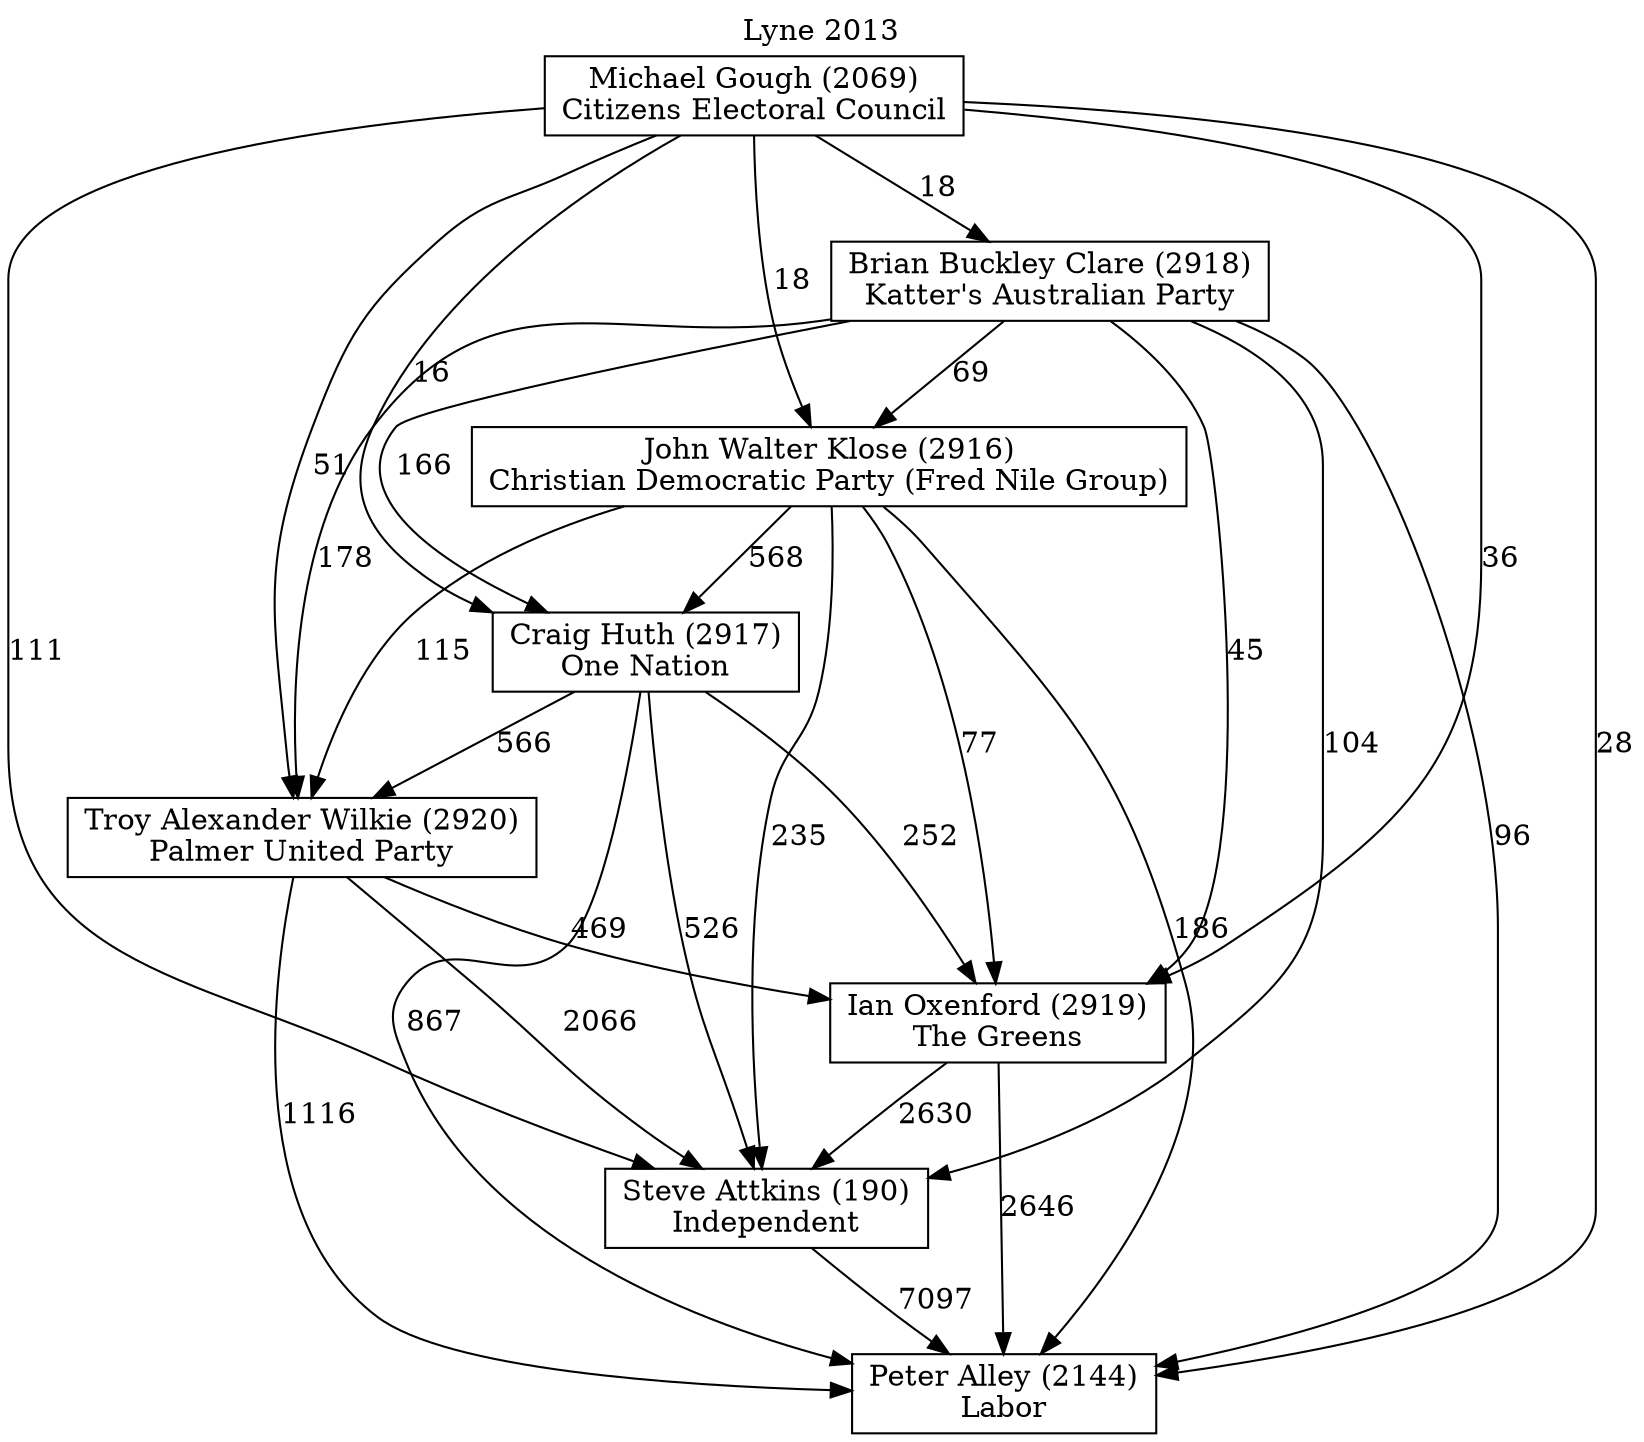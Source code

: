 // House preference flow
digraph "Peter Alley (2144)_Lyne_2013" {
	graph [label="Lyne 2013" labelloc=t mclimit=10]
	node [shape=box]
	"Peter Alley (2144)" [label="Peter Alley (2144)
Labor"]
	"Steve Attkins (190)" [label="Steve Attkins (190)
Independent"]
	"Ian Oxenford (2919)" [label="Ian Oxenford (2919)
The Greens"]
	"Troy Alexander Wilkie (2920)" [label="Troy Alexander Wilkie (2920)
Palmer United Party"]
	"Craig Huth (2917)" [label="Craig Huth (2917)
One Nation"]
	"John Walter Klose (2916)" [label="John Walter Klose (2916)
Christian Democratic Party (Fred Nile Group)"]
	"Brian Buckley Clare (2918)" [label="Brian Buckley Clare (2918)
Katter's Australian Party"]
	"Michael Gough (2069)" [label="Michael Gough (2069)
Citizens Electoral Council"]
	"Steve Attkins (190)" -> "Peter Alley (2144)" [label=7097]
	"Ian Oxenford (2919)" -> "Steve Attkins (190)" [label=2630]
	"Troy Alexander Wilkie (2920)" -> "Ian Oxenford (2919)" [label=469]
	"Craig Huth (2917)" -> "Troy Alexander Wilkie (2920)" [label=566]
	"John Walter Klose (2916)" -> "Craig Huth (2917)" [label=568]
	"Brian Buckley Clare (2918)" -> "John Walter Klose (2916)" [label=69]
	"Michael Gough (2069)" -> "Brian Buckley Clare (2918)" [label=18]
	"Ian Oxenford (2919)" -> "Peter Alley (2144)" [label=2646]
	"Troy Alexander Wilkie (2920)" -> "Peter Alley (2144)" [label=1116]
	"Craig Huth (2917)" -> "Peter Alley (2144)" [label=867]
	"John Walter Klose (2916)" -> "Peter Alley (2144)" [label=186]
	"Brian Buckley Clare (2918)" -> "Peter Alley (2144)" [label=96]
	"Michael Gough (2069)" -> "Peter Alley (2144)" [label=28]
	"Michael Gough (2069)" -> "John Walter Klose (2916)" [label=18]
	"Brian Buckley Clare (2918)" -> "Craig Huth (2917)" [label=166]
	"Michael Gough (2069)" -> "Craig Huth (2917)" [label=16]
	"John Walter Klose (2916)" -> "Troy Alexander Wilkie (2920)" [label=115]
	"Brian Buckley Clare (2918)" -> "Troy Alexander Wilkie (2920)" [label=178]
	"Michael Gough (2069)" -> "Troy Alexander Wilkie (2920)" [label=51]
	"Craig Huth (2917)" -> "Ian Oxenford (2919)" [label=252]
	"John Walter Klose (2916)" -> "Ian Oxenford (2919)" [label=77]
	"Brian Buckley Clare (2918)" -> "Ian Oxenford (2919)" [label=45]
	"Michael Gough (2069)" -> "Ian Oxenford (2919)" [label=36]
	"Troy Alexander Wilkie (2920)" -> "Steve Attkins (190)" [label=2066]
	"Craig Huth (2917)" -> "Steve Attkins (190)" [label=526]
	"John Walter Klose (2916)" -> "Steve Attkins (190)" [label=235]
	"Brian Buckley Clare (2918)" -> "Steve Attkins (190)" [label=104]
	"Michael Gough (2069)" -> "Steve Attkins (190)" [label=111]
}
